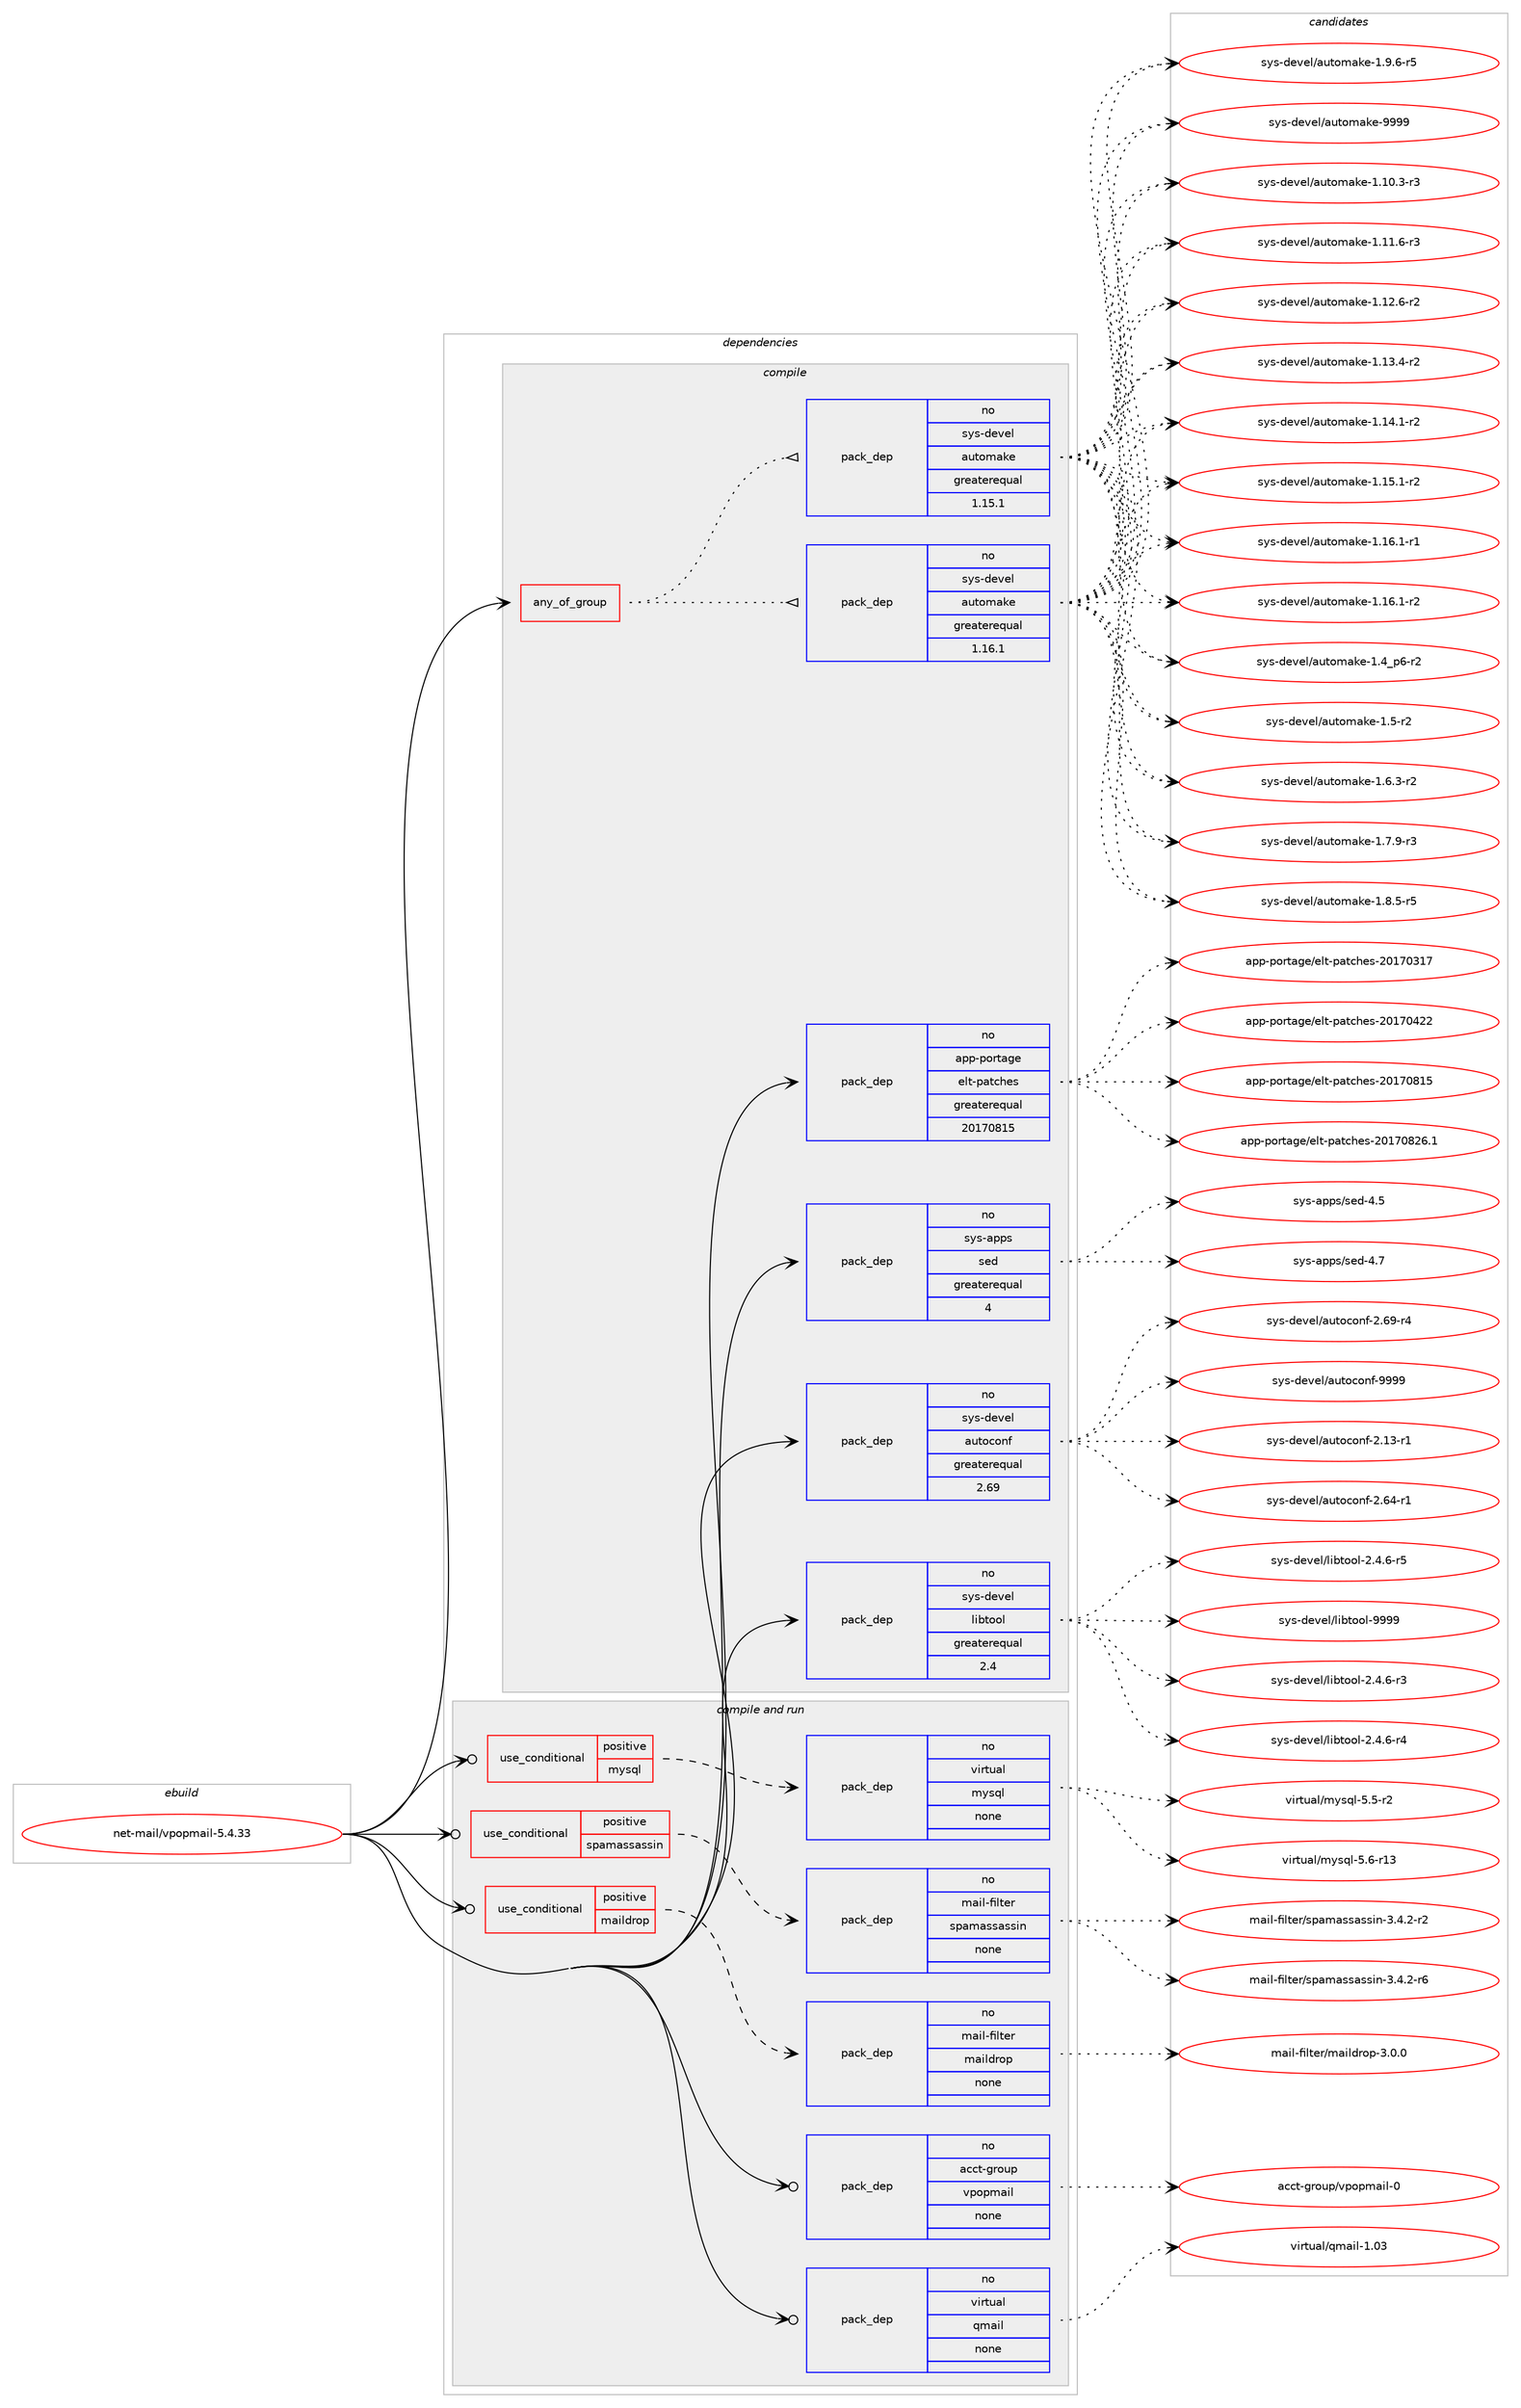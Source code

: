 digraph prolog {

# *************
# Graph options
# *************

newrank=true;
concentrate=true;
compound=true;
graph [rankdir=LR,fontname=Helvetica,fontsize=10,ranksep=1.5];#, ranksep=2.5, nodesep=0.2];
edge  [arrowhead=vee];
node  [fontname=Helvetica,fontsize=10];

# **********
# The ebuild
# **********

subgraph cluster_leftcol {
color=gray;
rank=same;
label=<<i>ebuild</i>>;
id [label="net-mail/vpopmail-5.4.33", color=red, width=4, href="../net-mail/vpopmail-5.4.33.svg"];
}

# ****************
# The dependencies
# ****************

subgraph cluster_midcol {
color=gray;
label=<<i>dependencies</i>>;
subgraph cluster_compile {
fillcolor="#eeeeee";
style=filled;
label=<<i>compile</i>>;
subgraph any14122 {
dependency830839 [label=<<TABLE BORDER="0" CELLBORDER="1" CELLSPACING="0" CELLPADDING="4"><TR><TD CELLPADDING="10">any_of_group</TD></TR></TABLE>>, shape=none, color=red];subgraph pack613652 {
dependency830840 [label=<<TABLE BORDER="0" CELLBORDER="1" CELLSPACING="0" CELLPADDING="4" WIDTH="220"><TR><TD ROWSPAN="6" CELLPADDING="30">pack_dep</TD></TR><TR><TD WIDTH="110">no</TD></TR><TR><TD>sys-devel</TD></TR><TR><TD>automake</TD></TR><TR><TD>greaterequal</TD></TR><TR><TD>1.16.1</TD></TR></TABLE>>, shape=none, color=blue];
}
dependency830839:e -> dependency830840:w [weight=20,style="dotted",arrowhead="oinv"];
subgraph pack613653 {
dependency830841 [label=<<TABLE BORDER="0" CELLBORDER="1" CELLSPACING="0" CELLPADDING="4" WIDTH="220"><TR><TD ROWSPAN="6" CELLPADDING="30">pack_dep</TD></TR><TR><TD WIDTH="110">no</TD></TR><TR><TD>sys-devel</TD></TR><TR><TD>automake</TD></TR><TR><TD>greaterequal</TD></TR><TR><TD>1.15.1</TD></TR></TABLE>>, shape=none, color=blue];
}
dependency830839:e -> dependency830841:w [weight=20,style="dotted",arrowhead="oinv"];
}
id:e -> dependency830839:w [weight=20,style="solid",arrowhead="vee"];
subgraph pack613654 {
dependency830842 [label=<<TABLE BORDER="0" CELLBORDER="1" CELLSPACING="0" CELLPADDING="4" WIDTH="220"><TR><TD ROWSPAN="6" CELLPADDING="30">pack_dep</TD></TR><TR><TD WIDTH="110">no</TD></TR><TR><TD>app-portage</TD></TR><TR><TD>elt-patches</TD></TR><TR><TD>greaterequal</TD></TR><TR><TD>20170815</TD></TR></TABLE>>, shape=none, color=blue];
}
id:e -> dependency830842:w [weight=20,style="solid",arrowhead="vee"];
subgraph pack613655 {
dependency830843 [label=<<TABLE BORDER="0" CELLBORDER="1" CELLSPACING="0" CELLPADDING="4" WIDTH="220"><TR><TD ROWSPAN="6" CELLPADDING="30">pack_dep</TD></TR><TR><TD WIDTH="110">no</TD></TR><TR><TD>sys-apps</TD></TR><TR><TD>sed</TD></TR><TR><TD>greaterequal</TD></TR><TR><TD>4</TD></TR></TABLE>>, shape=none, color=blue];
}
id:e -> dependency830843:w [weight=20,style="solid",arrowhead="vee"];
subgraph pack613656 {
dependency830844 [label=<<TABLE BORDER="0" CELLBORDER="1" CELLSPACING="0" CELLPADDING="4" WIDTH="220"><TR><TD ROWSPAN="6" CELLPADDING="30">pack_dep</TD></TR><TR><TD WIDTH="110">no</TD></TR><TR><TD>sys-devel</TD></TR><TR><TD>autoconf</TD></TR><TR><TD>greaterequal</TD></TR><TR><TD>2.69</TD></TR></TABLE>>, shape=none, color=blue];
}
id:e -> dependency830844:w [weight=20,style="solid",arrowhead="vee"];
subgraph pack613657 {
dependency830845 [label=<<TABLE BORDER="0" CELLBORDER="1" CELLSPACING="0" CELLPADDING="4" WIDTH="220"><TR><TD ROWSPAN="6" CELLPADDING="30">pack_dep</TD></TR><TR><TD WIDTH="110">no</TD></TR><TR><TD>sys-devel</TD></TR><TR><TD>libtool</TD></TR><TR><TD>greaterequal</TD></TR><TR><TD>2.4</TD></TR></TABLE>>, shape=none, color=blue];
}
id:e -> dependency830845:w [weight=20,style="solid",arrowhead="vee"];
}
subgraph cluster_compileandrun {
fillcolor="#eeeeee";
style=filled;
label=<<i>compile and run</i>>;
subgraph cond202608 {
dependency830846 [label=<<TABLE BORDER="0" CELLBORDER="1" CELLSPACING="0" CELLPADDING="4"><TR><TD ROWSPAN="3" CELLPADDING="10">use_conditional</TD></TR><TR><TD>positive</TD></TR><TR><TD>maildrop</TD></TR></TABLE>>, shape=none, color=red];
subgraph pack613658 {
dependency830847 [label=<<TABLE BORDER="0" CELLBORDER="1" CELLSPACING="0" CELLPADDING="4" WIDTH="220"><TR><TD ROWSPAN="6" CELLPADDING="30">pack_dep</TD></TR><TR><TD WIDTH="110">no</TD></TR><TR><TD>mail-filter</TD></TR><TR><TD>maildrop</TD></TR><TR><TD>none</TD></TR><TR><TD></TD></TR></TABLE>>, shape=none, color=blue];
}
dependency830846:e -> dependency830847:w [weight=20,style="dashed",arrowhead="vee"];
}
id:e -> dependency830846:w [weight=20,style="solid",arrowhead="odotvee"];
subgraph cond202609 {
dependency830848 [label=<<TABLE BORDER="0" CELLBORDER="1" CELLSPACING="0" CELLPADDING="4"><TR><TD ROWSPAN="3" CELLPADDING="10">use_conditional</TD></TR><TR><TD>positive</TD></TR><TR><TD>mysql</TD></TR></TABLE>>, shape=none, color=red];
subgraph pack613659 {
dependency830849 [label=<<TABLE BORDER="0" CELLBORDER="1" CELLSPACING="0" CELLPADDING="4" WIDTH="220"><TR><TD ROWSPAN="6" CELLPADDING="30">pack_dep</TD></TR><TR><TD WIDTH="110">no</TD></TR><TR><TD>virtual</TD></TR><TR><TD>mysql</TD></TR><TR><TD>none</TD></TR><TR><TD></TD></TR></TABLE>>, shape=none, color=blue];
}
dependency830848:e -> dependency830849:w [weight=20,style="dashed",arrowhead="vee"];
}
id:e -> dependency830848:w [weight=20,style="solid",arrowhead="odotvee"];
subgraph cond202610 {
dependency830850 [label=<<TABLE BORDER="0" CELLBORDER="1" CELLSPACING="0" CELLPADDING="4"><TR><TD ROWSPAN="3" CELLPADDING="10">use_conditional</TD></TR><TR><TD>positive</TD></TR><TR><TD>spamassassin</TD></TR></TABLE>>, shape=none, color=red];
subgraph pack613660 {
dependency830851 [label=<<TABLE BORDER="0" CELLBORDER="1" CELLSPACING="0" CELLPADDING="4" WIDTH="220"><TR><TD ROWSPAN="6" CELLPADDING="30">pack_dep</TD></TR><TR><TD WIDTH="110">no</TD></TR><TR><TD>mail-filter</TD></TR><TR><TD>spamassassin</TD></TR><TR><TD>none</TD></TR><TR><TD></TD></TR></TABLE>>, shape=none, color=blue];
}
dependency830850:e -> dependency830851:w [weight=20,style="dashed",arrowhead="vee"];
}
id:e -> dependency830850:w [weight=20,style="solid",arrowhead="odotvee"];
subgraph pack613661 {
dependency830852 [label=<<TABLE BORDER="0" CELLBORDER="1" CELLSPACING="0" CELLPADDING="4" WIDTH="220"><TR><TD ROWSPAN="6" CELLPADDING="30">pack_dep</TD></TR><TR><TD WIDTH="110">no</TD></TR><TR><TD>acct-group</TD></TR><TR><TD>vpopmail</TD></TR><TR><TD>none</TD></TR><TR><TD></TD></TR></TABLE>>, shape=none, color=blue];
}
id:e -> dependency830852:w [weight=20,style="solid",arrowhead="odotvee"];
subgraph pack613662 {
dependency830853 [label=<<TABLE BORDER="0" CELLBORDER="1" CELLSPACING="0" CELLPADDING="4" WIDTH="220"><TR><TD ROWSPAN="6" CELLPADDING="30">pack_dep</TD></TR><TR><TD WIDTH="110">no</TD></TR><TR><TD>virtual</TD></TR><TR><TD>qmail</TD></TR><TR><TD>none</TD></TR><TR><TD></TD></TR></TABLE>>, shape=none, color=blue];
}
id:e -> dependency830853:w [weight=20,style="solid",arrowhead="odotvee"];
}
subgraph cluster_run {
fillcolor="#eeeeee";
style=filled;
label=<<i>run</i>>;
}
}

# **************
# The candidates
# **************

subgraph cluster_choices {
rank=same;
color=gray;
label=<<i>candidates</i>>;

subgraph choice613652 {
color=black;
nodesep=1;
choice11512111545100101118101108479711711611110997107101454946494846514511451 [label="sys-devel/automake-1.10.3-r3", color=red, width=4,href="../sys-devel/automake-1.10.3-r3.svg"];
choice11512111545100101118101108479711711611110997107101454946494946544511451 [label="sys-devel/automake-1.11.6-r3", color=red, width=4,href="../sys-devel/automake-1.11.6-r3.svg"];
choice11512111545100101118101108479711711611110997107101454946495046544511450 [label="sys-devel/automake-1.12.6-r2", color=red, width=4,href="../sys-devel/automake-1.12.6-r2.svg"];
choice11512111545100101118101108479711711611110997107101454946495146524511450 [label="sys-devel/automake-1.13.4-r2", color=red, width=4,href="../sys-devel/automake-1.13.4-r2.svg"];
choice11512111545100101118101108479711711611110997107101454946495246494511450 [label="sys-devel/automake-1.14.1-r2", color=red, width=4,href="../sys-devel/automake-1.14.1-r2.svg"];
choice11512111545100101118101108479711711611110997107101454946495346494511450 [label="sys-devel/automake-1.15.1-r2", color=red, width=4,href="../sys-devel/automake-1.15.1-r2.svg"];
choice11512111545100101118101108479711711611110997107101454946495446494511449 [label="sys-devel/automake-1.16.1-r1", color=red, width=4,href="../sys-devel/automake-1.16.1-r1.svg"];
choice11512111545100101118101108479711711611110997107101454946495446494511450 [label="sys-devel/automake-1.16.1-r2", color=red, width=4,href="../sys-devel/automake-1.16.1-r2.svg"];
choice115121115451001011181011084797117116111109971071014549465295112544511450 [label="sys-devel/automake-1.4_p6-r2", color=red, width=4,href="../sys-devel/automake-1.4_p6-r2.svg"];
choice11512111545100101118101108479711711611110997107101454946534511450 [label="sys-devel/automake-1.5-r2", color=red, width=4,href="../sys-devel/automake-1.5-r2.svg"];
choice115121115451001011181011084797117116111109971071014549465446514511450 [label="sys-devel/automake-1.6.3-r2", color=red, width=4,href="../sys-devel/automake-1.6.3-r2.svg"];
choice115121115451001011181011084797117116111109971071014549465546574511451 [label="sys-devel/automake-1.7.9-r3", color=red, width=4,href="../sys-devel/automake-1.7.9-r3.svg"];
choice115121115451001011181011084797117116111109971071014549465646534511453 [label="sys-devel/automake-1.8.5-r5", color=red, width=4,href="../sys-devel/automake-1.8.5-r5.svg"];
choice115121115451001011181011084797117116111109971071014549465746544511453 [label="sys-devel/automake-1.9.6-r5", color=red, width=4,href="../sys-devel/automake-1.9.6-r5.svg"];
choice115121115451001011181011084797117116111109971071014557575757 [label="sys-devel/automake-9999", color=red, width=4,href="../sys-devel/automake-9999.svg"];
dependency830840:e -> choice11512111545100101118101108479711711611110997107101454946494846514511451:w [style=dotted,weight="100"];
dependency830840:e -> choice11512111545100101118101108479711711611110997107101454946494946544511451:w [style=dotted,weight="100"];
dependency830840:e -> choice11512111545100101118101108479711711611110997107101454946495046544511450:w [style=dotted,weight="100"];
dependency830840:e -> choice11512111545100101118101108479711711611110997107101454946495146524511450:w [style=dotted,weight="100"];
dependency830840:e -> choice11512111545100101118101108479711711611110997107101454946495246494511450:w [style=dotted,weight="100"];
dependency830840:e -> choice11512111545100101118101108479711711611110997107101454946495346494511450:w [style=dotted,weight="100"];
dependency830840:e -> choice11512111545100101118101108479711711611110997107101454946495446494511449:w [style=dotted,weight="100"];
dependency830840:e -> choice11512111545100101118101108479711711611110997107101454946495446494511450:w [style=dotted,weight="100"];
dependency830840:e -> choice115121115451001011181011084797117116111109971071014549465295112544511450:w [style=dotted,weight="100"];
dependency830840:e -> choice11512111545100101118101108479711711611110997107101454946534511450:w [style=dotted,weight="100"];
dependency830840:e -> choice115121115451001011181011084797117116111109971071014549465446514511450:w [style=dotted,weight="100"];
dependency830840:e -> choice115121115451001011181011084797117116111109971071014549465546574511451:w [style=dotted,weight="100"];
dependency830840:e -> choice115121115451001011181011084797117116111109971071014549465646534511453:w [style=dotted,weight="100"];
dependency830840:e -> choice115121115451001011181011084797117116111109971071014549465746544511453:w [style=dotted,weight="100"];
dependency830840:e -> choice115121115451001011181011084797117116111109971071014557575757:w [style=dotted,weight="100"];
}
subgraph choice613653 {
color=black;
nodesep=1;
choice11512111545100101118101108479711711611110997107101454946494846514511451 [label="sys-devel/automake-1.10.3-r3", color=red, width=4,href="../sys-devel/automake-1.10.3-r3.svg"];
choice11512111545100101118101108479711711611110997107101454946494946544511451 [label="sys-devel/automake-1.11.6-r3", color=red, width=4,href="../sys-devel/automake-1.11.6-r3.svg"];
choice11512111545100101118101108479711711611110997107101454946495046544511450 [label="sys-devel/automake-1.12.6-r2", color=red, width=4,href="../sys-devel/automake-1.12.6-r2.svg"];
choice11512111545100101118101108479711711611110997107101454946495146524511450 [label="sys-devel/automake-1.13.4-r2", color=red, width=4,href="../sys-devel/automake-1.13.4-r2.svg"];
choice11512111545100101118101108479711711611110997107101454946495246494511450 [label="sys-devel/automake-1.14.1-r2", color=red, width=4,href="../sys-devel/automake-1.14.1-r2.svg"];
choice11512111545100101118101108479711711611110997107101454946495346494511450 [label="sys-devel/automake-1.15.1-r2", color=red, width=4,href="../sys-devel/automake-1.15.1-r2.svg"];
choice11512111545100101118101108479711711611110997107101454946495446494511449 [label="sys-devel/automake-1.16.1-r1", color=red, width=4,href="../sys-devel/automake-1.16.1-r1.svg"];
choice11512111545100101118101108479711711611110997107101454946495446494511450 [label="sys-devel/automake-1.16.1-r2", color=red, width=4,href="../sys-devel/automake-1.16.1-r2.svg"];
choice115121115451001011181011084797117116111109971071014549465295112544511450 [label="sys-devel/automake-1.4_p6-r2", color=red, width=4,href="../sys-devel/automake-1.4_p6-r2.svg"];
choice11512111545100101118101108479711711611110997107101454946534511450 [label="sys-devel/automake-1.5-r2", color=red, width=4,href="../sys-devel/automake-1.5-r2.svg"];
choice115121115451001011181011084797117116111109971071014549465446514511450 [label="sys-devel/automake-1.6.3-r2", color=red, width=4,href="../sys-devel/automake-1.6.3-r2.svg"];
choice115121115451001011181011084797117116111109971071014549465546574511451 [label="sys-devel/automake-1.7.9-r3", color=red, width=4,href="../sys-devel/automake-1.7.9-r3.svg"];
choice115121115451001011181011084797117116111109971071014549465646534511453 [label="sys-devel/automake-1.8.5-r5", color=red, width=4,href="../sys-devel/automake-1.8.5-r5.svg"];
choice115121115451001011181011084797117116111109971071014549465746544511453 [label="sys-devel/automake-1.9.6-r5", color=red, width=4,href="../sys-devel/automake-1.9.6-r5.svg"];
choice115121115451001011181011084797117116111109971071014557575757 [label="sys-devel/automake-9999", color=red, width=4,href="../sys-devel/automake-9999.svg"];
dependency830841:e -> choice11512111545100101118101108479711711611110997107101454946494846514511451:w [style=dotted,weight="100"];
dependency830841:e -> choice11512111545100101118101108479711711611110997107101454946494946544511451:w [style=dotted,weight="100"];
dependency830841:e -> choice11512111545100101118101108479711711611110997107101454946495046544511450:w [style=dotted,weight="100"];
dependency830841:e -> choice11512111545100101118101108479711711611110997107101454946495146524511450:w [style=dotted,weight="100"];
dependency830841:e -> choice11512111545100101118101108479711711611110997107101454946495246494511450:w [style=dotted,weight="100"];
dependency830841:e -> choice11512111545100101118101108479711711611110997107101454946495346494511450:w [style=dotted,weight="100"];
dependency830841:e -> choice11512111545100101118101108479711711611110997107101454946495446494511449:w [style=dotted,weight="100"];
dependency830841:e -> choice11512111545100101118101108479711711611110997107101454946495446494511450:w [style=dotted,weight="100"];
dependency830841:e -> choice115121115451001011181011084797117116111109971071014549465295112544511450:w [style=dotted,weight="100"];
dependency830841:e -> choice11512111545100101118101108479711711611110997107101454946534511450:w [style=dotted,weight="100"];
dependency830841:e -> choice115121115451001011181011084797117116111109971071014549465446514511450:w [style=dotted,weight="100"];
dependency830841:e -> choice115121115451001011181011084797117116111109971071014549465546574511451:w [style=dotted,weight="100"];
dependency830841:e -> choice115121115451001011181011084797117116111109971071014549465646534511453:w [style=dotted,weight="100"];
dependency830841:e -> choice115121115451001011181011084797117116111109971071014549465746544511453:w [style=dotted,weight="100"];
dependency830841:e -> choice115121115451001011181011084797117116111109971071014557575757:w [style=dotted,weight="100"];
}
subgraph choice613654 {
color=black;
nodesep=1;
choice97112112451121111141169710310147101108116451129711699104101115455048495548514955 [label="app-portage/elt-patches-20170317", color=red, width=4,href="../app-portage/elt-patches-20170317.svg"];
choice97112112451121111141169710310147101108116451129711699104101115455048495548525050 [label="app-portage/elt-patches-20170422", color=red, width=4,href="../app-portage/elt-patches-20170422.svg"];
choice97112112451121111141169710310147101108116451129711699104101115455048495548564953 [label="app-portage/elt-patches-20170815", color=red, width=4,href="../app-portage/elt-patches-20170815.svg"];
choice971121124511211111411697103101471011081164511297116991041011154550484955485650544649 [label="app-portage/elt-patches-20170826.1", color=red, width=4,href="../app-portage/elt-patches-20170826.1.svg"];
dependency830842:e -> choice97112112451121111141169710310147101108116451129711699104101115455048495548514955:w [style=dotted,weight="100"];
dependency830842:e -> choice97112112451121111141169710310147101108116451129711699104101115455048495548525050:w [style=dotted,weight="100"];
dependency830842:e -> choice97112112451121111141169710310147101108116451129711699104101115455048495548564953:w [style=dotted,weight="100"];
dependency830842:e -> choice971121124511211111411697103101471011081164511297116991041011154550484955485650544649:w [style=dotted,weight="100"];
}
subgraph choice613655 {
color=black;
nodesep=1;
choice11512111545971121121154711510110045524653 [label="sys-apps/sed-4.5", color=red, width=4,href="../sys-apps/sed-4.5.svg"];
choice11512111545971121121154711510110045524655 [label="sys-apps/sed-4.7", color=red, width=4,href="../sys-apps/sed-4.7.svg"];
dependency830843:e -> choice11512111545971121121154711510110045524653:w [style=dotted,weight="100"];
dependency830843:e -> choice11512111545971121121154711510110045524655:w [style=dotted,weight="100"];
}
subgraph choice613656 {
color=black;
nodesep=1;
choice1151211154510010111810110847971171161119911111010245504649514511449 [label="sys-devel/autoconf-2.13-r1", color=red, width=4,href="../sys-devel/autoconf-2.13-r1.svg"];
choice1151211154510010111810110847971171161119911111010245504654524511449 [label="sys-devel/autoconf-2.64-r1", color=red, width=4,href="../sys-devel/autoconf-2.64-r1.svg"];
choice1151211154510010111810110847971171161119911111010245504654574511452 [label="sys-devel/autoconf-2.69-r4", color=red, width=4,href="../sys-devel/autoconf-2.69-r4.svg"];
choice115121115451001011181011084797117116111991111101024557575757 [label="sys-devel/autoconf-9999", color=red, width=4,href="../sys-devel/autoconf-9999.svg"];
dependency830844:e -> choice1151211154510010111810110847971171161119911111010245504649514511449:w [style=dotted,weight="100"];
dependency830844:e -> choice1151211154510010111810110847971171161119911111010245504654524511449:w [style=dotted,weight="100"];
dependency830844:e -> choice1151211154510010111810110847971171161119911111010245504654574511452:w [style=dotted,weight="100"];
dependency830844:e -> choice115121115451001011181011084797117116111991111101024557575757:w [style=dotted,weight="100"];
}
subgraph choice613657 {
color=black;
nodesep=1;
choice1151211154510010111810110847108105981161111111084550465246544511451 [label="sys-devel/libtool-2.4.6-r3", color=red, width=4,href="../sys-devel/libtool-2.4.6-r3.svg"];
choice1151211154510010111810110847108105981161111111084550465246544511452 [label="sys-devel/libtool-2.4.6-r4", color=red, width=4,href="../sys-devel/libtool-2.4.6-r4.svg"];
choice1151211154510010111810110847108105981161111111084550465246544511453 [label="sys-devel/libtool-2.4.6-r5", color=red, width=4,href="../sys-devel/libtool-2.4.6-r5.svg"];
choice1151211154510010111810110847108105981161111111084557575757 [label="sys-devel/libtool-9999", color=red, width=4,href="../sys-devel/libtool-9999.svg"];
dependency830845:e -> choice1151211154510010111810110847108105981161111111084550465246544511451:w [style=dotted,weight="100"];
dependency830845:e -> choice1151211154510010111810110847108105981161111111084550465246544511452:w [style=dotted,weight="100"];
dependency830845:e -> choice1151211154510010111810110847108105981161111111084550465246544511453:w [style=dotted,weight="100"];
dependency830845:e -> choice1151211154510010111810110847108105981161111111084557575757:w [style=dotted,weight="100"];
}
subgraph choice613658 {
color=black;
nodesep=1;
choice10997105108451021051081161011144710997105108100114111112455146484648 [label="mail-filter/maildrop-3.0.0", color=red, width=4,href="../mail-filter/maildrop-3.0.0.svg"];
dependency830847:e -> choice10997105108451021051081161011144710997105108100114111112455146484648:w [style=dotted,weight="100"];
}
subgraph choice613659 {
color=black;
nodesep=1;
choice1181051141161179710847109121115113108455346534511450 [label="virtual/mysql-5.5-r2", color=red, width=4,href="../virtual/mysql-5.5-r2.svg"];
choice118105114116117971084710912111511310845534654451144951 [label="virtual/mysql-5.6-r13", color=red, width=4,href="../virtual/mysql-5.6-r13.svg"];
dependency830849:e -> choice1181051141161179710847109121115113108455346534511450:w [style=dotted,weight="100"];
dependency830849:e -> choice118105114116117971084710912111511310845534654451144951:w [style=dotted,weight="100"];
}
subgraph choice613660 {
color=black;
nodesep=1;
choice1099710510845102105108116101114471151129710997115115971151151051104551465246504511450 [label="mail-filter/spamassassin-3.4.2-r2", color=red, width=4,href="../mail-filter/spamassassin-3.4.2-r2.svg"];
choice1099710510845102105108116101114471151129710997115115971151151051104551465246504511454 [label="mail-filter/spamassassin-3.4.2-r6", color=red, width=4,href="../mail-filter/spamassassin-3.4.2-r6.svg"];
dependency830851:e -> choice1099710510845102105108116101114471151129710997115115971151151051104551465246504511450:w [style=dotted,weight="100"];
dependency830851:e -> choice1099710510845102105108116101114471151129710997115115971151151051104551465246504511454:w [style=dotted,weight="100"];
}
subgraph choice613661 {
color=black;
nodesep=1;
choice9799991164510311411111711247118112111112109971051084548 [label="acct-group/vpopmail-0", color=red, width=4,href="../acct-group/vpopmail-0.svg"];
dependency830852:e -> choice9799991164510311411111711247118112111112109971051084548:w [style=dotted,weight="100"];
}
subgraph choice613662 {
color=black;
nodesep=1;
choice1181051141161179710847113109971051084549464851 [label="virtual/qmail-1.03", color=red, width=4,href="../virtual/qmail-1.03.svg"];
dependency830853:e -> choice1181051141161179710847113109971051084549464851:w [style=dotted,weight="100"];
}
}

}
